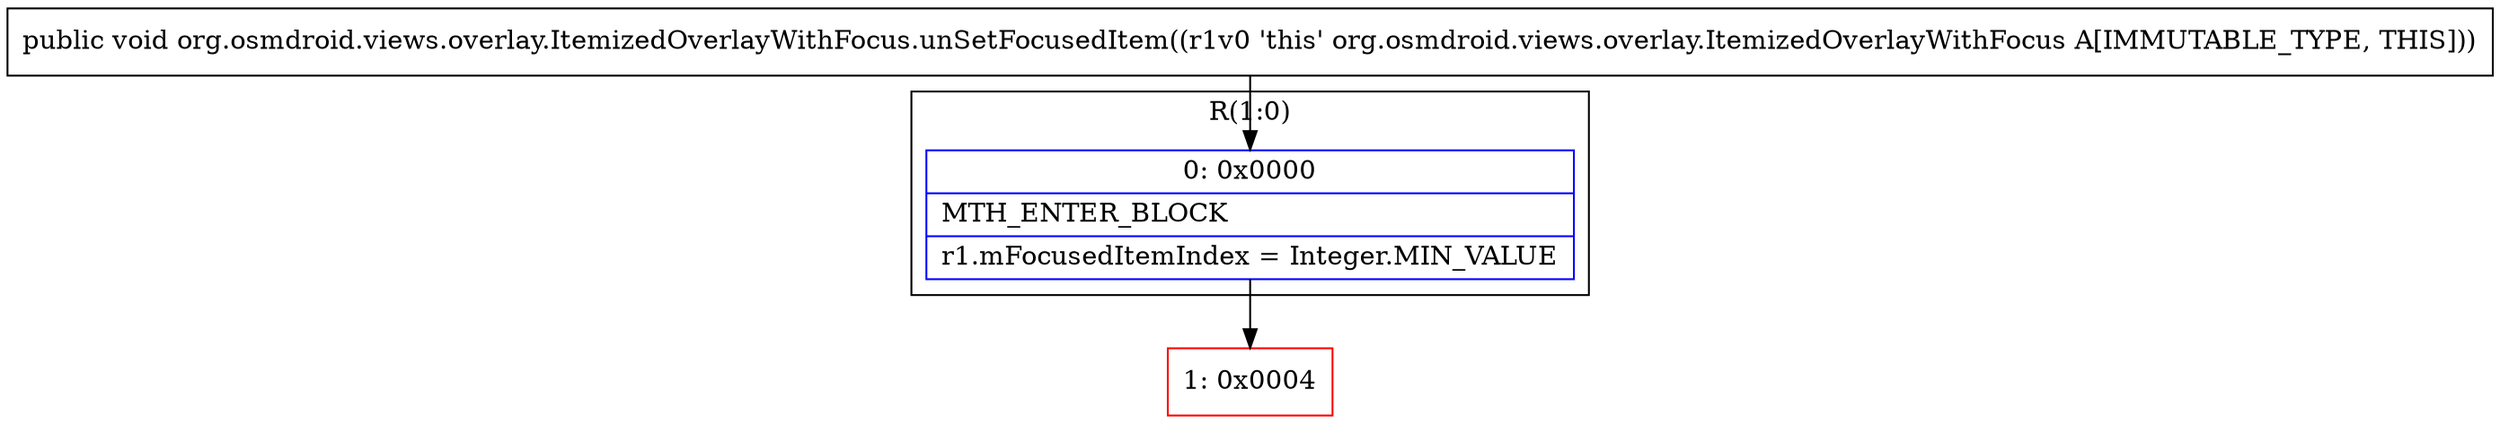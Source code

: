 digraph "CFG fororg.osmdroid.views.overlay.ItemizedOverlayWithFocus.unSetFocusedItem()V" {
subgraph cluster_Region_1235176327 {
label = "R(1:0)";
node [shape=record,color=blue];
Node_0 [shape=record,label="{0\:\ 0x0000|MTH_ENTER_BLOCK\l|r1.mFocusedItemIndex = Integer.MIN_VALUE\l}"];
}
Node_1 [shape=record,color=red,label="{1\:\ 0x0004}"];
MethodNode[shape=record,label="{public void org.osmdroid.views.overlay.ItemizedOverlayWithFocus.unSetFocusedItem((r1v0 'this' org.osmdroid.views.overlay.ItemizedOverlayWithFocus A[IMMUTABLE_TYPE, THIS])) }"];
MethodNode -> Node_0;
Node_0 -> Node_1;
}

